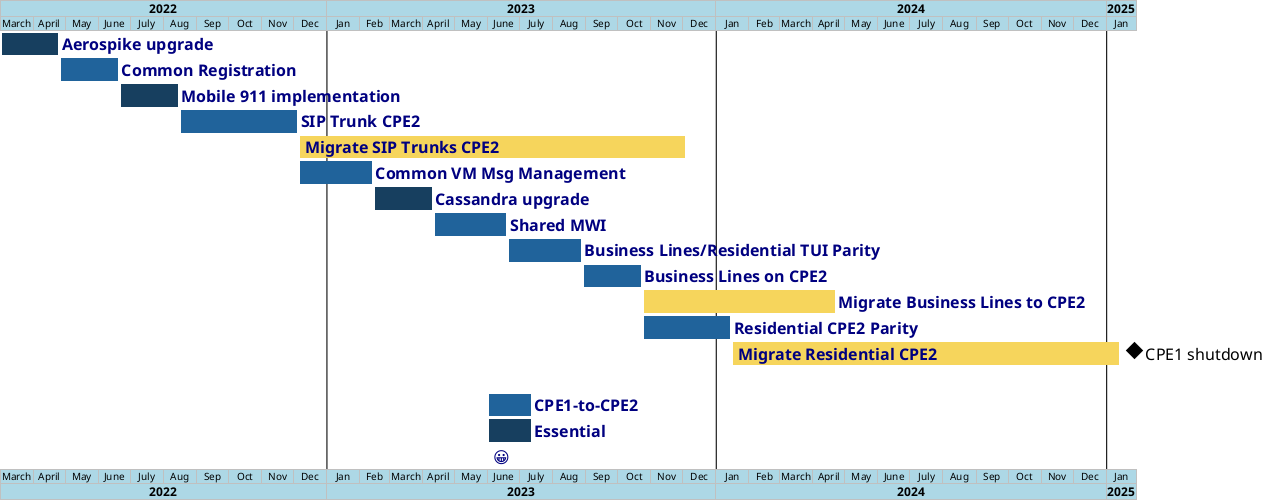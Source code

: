 @startgantt
<style>
    task {
        FontSize 16
        FontStyle bold
        FontColor navy
        BackgroundColor lightyellow
        LineColor black
    }
    timeline {
        BackgroundColor lightblue
    }
    arrow {
        LineColor white
    }
    milestone {
        FontSize 16
    }
</style>
projectscale monthly zoom 1

Project starts 2022-03-01
then [Aerospike upgrade] lasts 8 weeks and is colored in #173f5f
then [Common Registration] lasts 8 weeks and is colored in #20639b
then [Mobile 911 implementation] lasts 8 weeks and is colored in #173f5f
then [SIP Trunk CPE2] as [ST CPE2] lasts 16 weeks and is colored in #20639b
[Migrate SIP Trunks CPE2] as [mst]  starts after [ST CPE2]'s end and lasts 52 weeks and is colored in #f6d55c
[Common VM Msg Management] lasts 10 weeks and starts after [ST CPE2]'s end and is colored in #20639b
then [Cassandra upgrade] lasts 8 weeks and is colored in #173f5f
then [Shared MWI] lasts 10 weeks and is colored in #20639b
then [Business Lines/Residential TUI Parity] as [BL/Resi TUI Parity] lasts 10 weeks and is colored in #20639b
then [Business Lines on CPE2] as [BL CPE2] lasts 8 weeks and is colored in #20639b
[Migrate Business Lines to CPE2] as [Migrate BL CPE2] lasts 26 weeks and is colored in #f6d55c and starts after [BL CPE2]'s end
[Residential CPE2 Parity] as [resi] lasts 12 weeks and starts after [BL CPE2]'s end and is colored in #20639b
[Migrate Residential CPE2] as [resim] lasts 52 weeks and is colored in #f6d55c and starts after [resi]'s end
[CPE1 shutdown] as [cpe1sd] happens on 2 weeks after [resim]'s end and displays on same row as [resim]
then [ ] as [end] lasts 1 day and is colored in #fff


'[Maintain CPE1] starts 2022-01-01 and ends after [cpe1sd]'s end and is colored in #3caea3
'[Incidentals] starts 2022-01-01 and ends after [end]'s end and is colored in #ed553b
'[Bug Fixes] starts 2022-01-01 and ends after [end]'s end and is colored in lightgrey

[CPE1-to-CPE2] starts 2023-06-01 and lasts 6 weeks and is colored in #20639b
[Essential] starts 2023-06-01 and lasts 6 weeks and is colored in #173f5f
[😀] as [spacer] starts 2023-06-01 and lasts 6 weeks and is colored in white

2022-01-01 is colored in black
'2022-04-01 is colored in lightgrey
'2022-07-01 is colored in lightgrey
'2022-10-01 is colored in lightgrey
2023-01-01 is colored in black
'2023-04-01 is colored in lightgrey
'2023-07-01 is colored in lightgrey
'2023-10-01 is colored in lightgrey
2024-01-01 is colored in black
'2024-04-01 is colored in lightgrey
'2024-07-01 is colored in lightgrey
'2024-10-01 is colored in lightgrey
2025-01-01 is colored in black
'2025-04-01 is colored in lightgrey
'2025-07-01 is colored in lightgrey
'2025-10-01 is colored in lightgrey

@endgantt